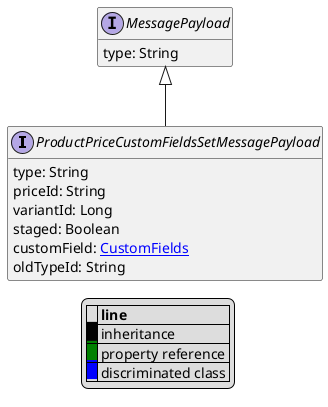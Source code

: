 @startuml

hide empty fields
hide empty methods
legend
|= |= line |
|<back:black>   </back>| inheritance |
|<back:green>   </back>| property reference |
|<back:blue>   </back>| discriminated class |
endlegend
interface ProductPriceCustomFieldsSetMessagePayload [[ProductPriceCustomFieldsSetMessagePayload.svg]] extends MessagePayload {
    type: String
    priceId: String
    variantId: Long
    staged: Boolean
    customField: [[CustomFields.svg CustomFields]]
    oldTypeId: String
}
interface MessagePayload [[MessagePayload.svg]]  {
    type: String
}





@enduml
